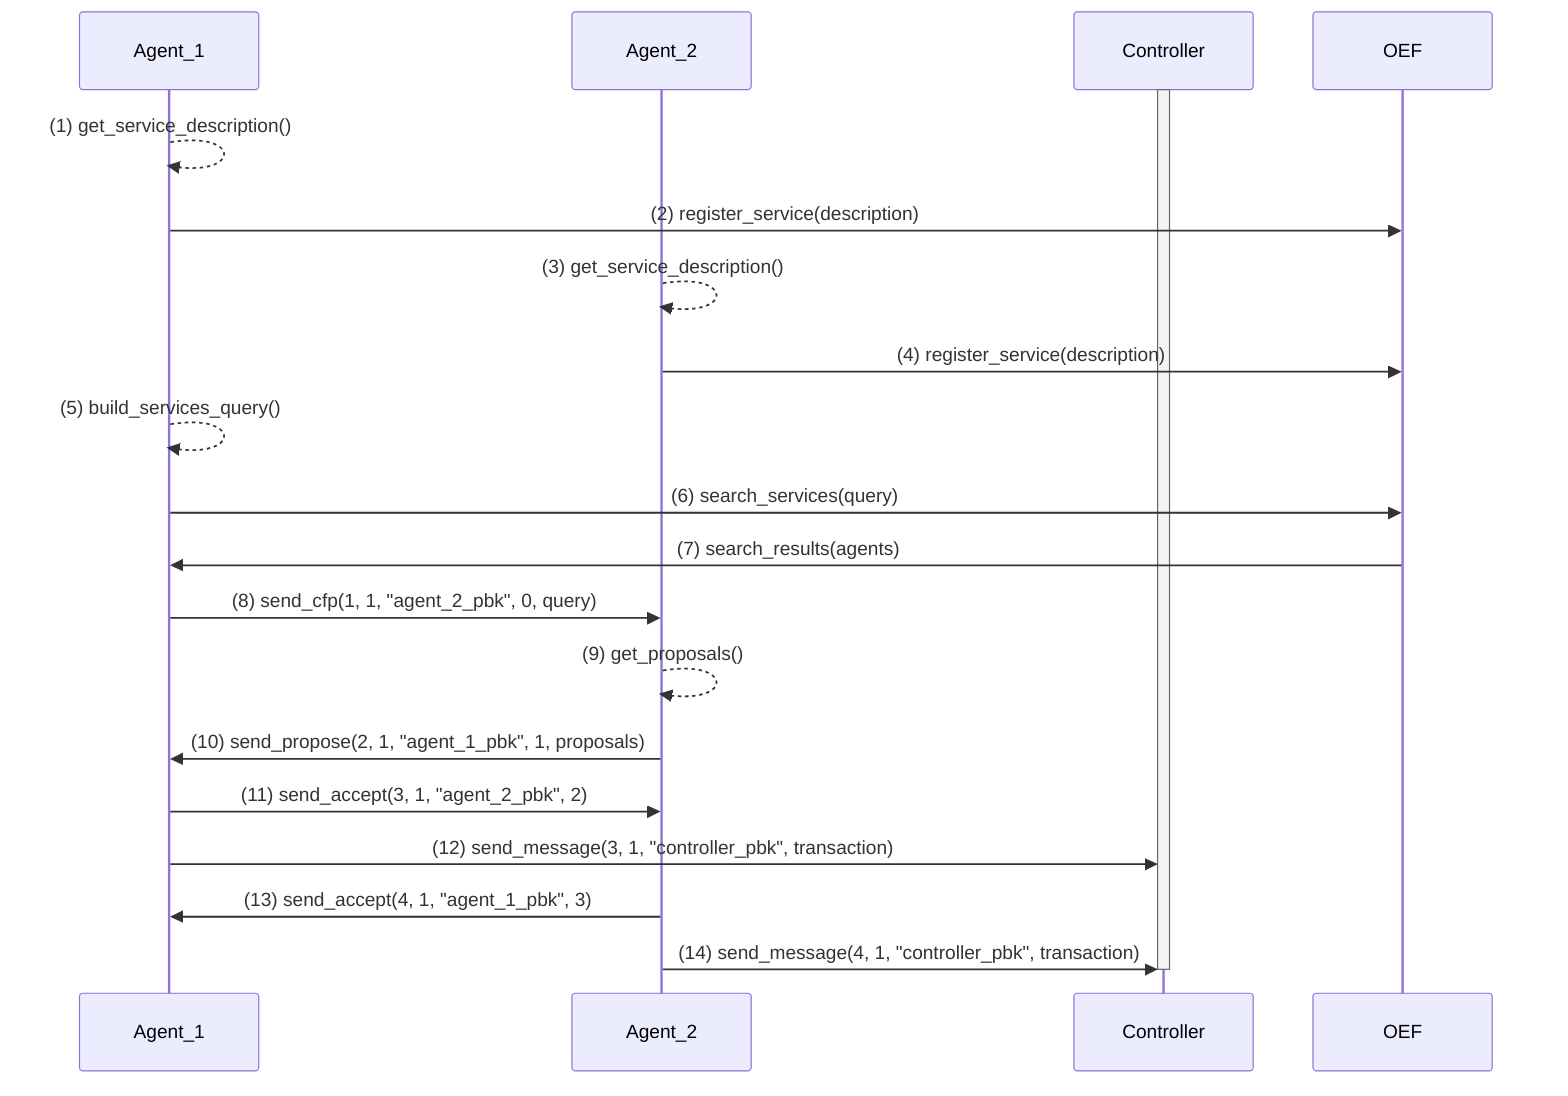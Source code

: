 sequenceDiagram

    participant Agent_1

    participant Agent_2

    participant Controller

    participant OEF



    activate Controller

    Agent_1-->>Agent_1: (1) get_service_description()
    Agent_1->>OEF: (2) register_service(description)

    Agent_2-->>Agent_2: (3) get_service_description()
    Agent_2->>OEF: (4) register_service(description)

    Agent_1-->>Agent_1: (5) build_services_query()
    Agent_1->>OEF: (6) search_services(query)

    OEF->>Agent_1: (7) search_results(agents)

    Agent_1->>Agent_2: (8) send_cfp(1, 1, "agent_2_pbk", 0, query)
    Agent_2-->>Agent_2: (9) get_proposals()

    Agent_2->>Agent_1: (10) send_propose(2, 1, "agent_1_pbk", 1, proposals)

    Agent_1->>Agent_2: (11) send_accept(3, 1, "agent_2_pbk", 2)

    Agent_1->>Controller: (12) send_message(3, 1, "controller_pbk", transaction)

    Agent_2->>Agent_1: (13) send_accept(4, 1, "agent_1_pbk", 3)

    Agent_2->>Controller: (14) send_message(4, 1, "controller_pbk", transaction)

    deactivate Controller
